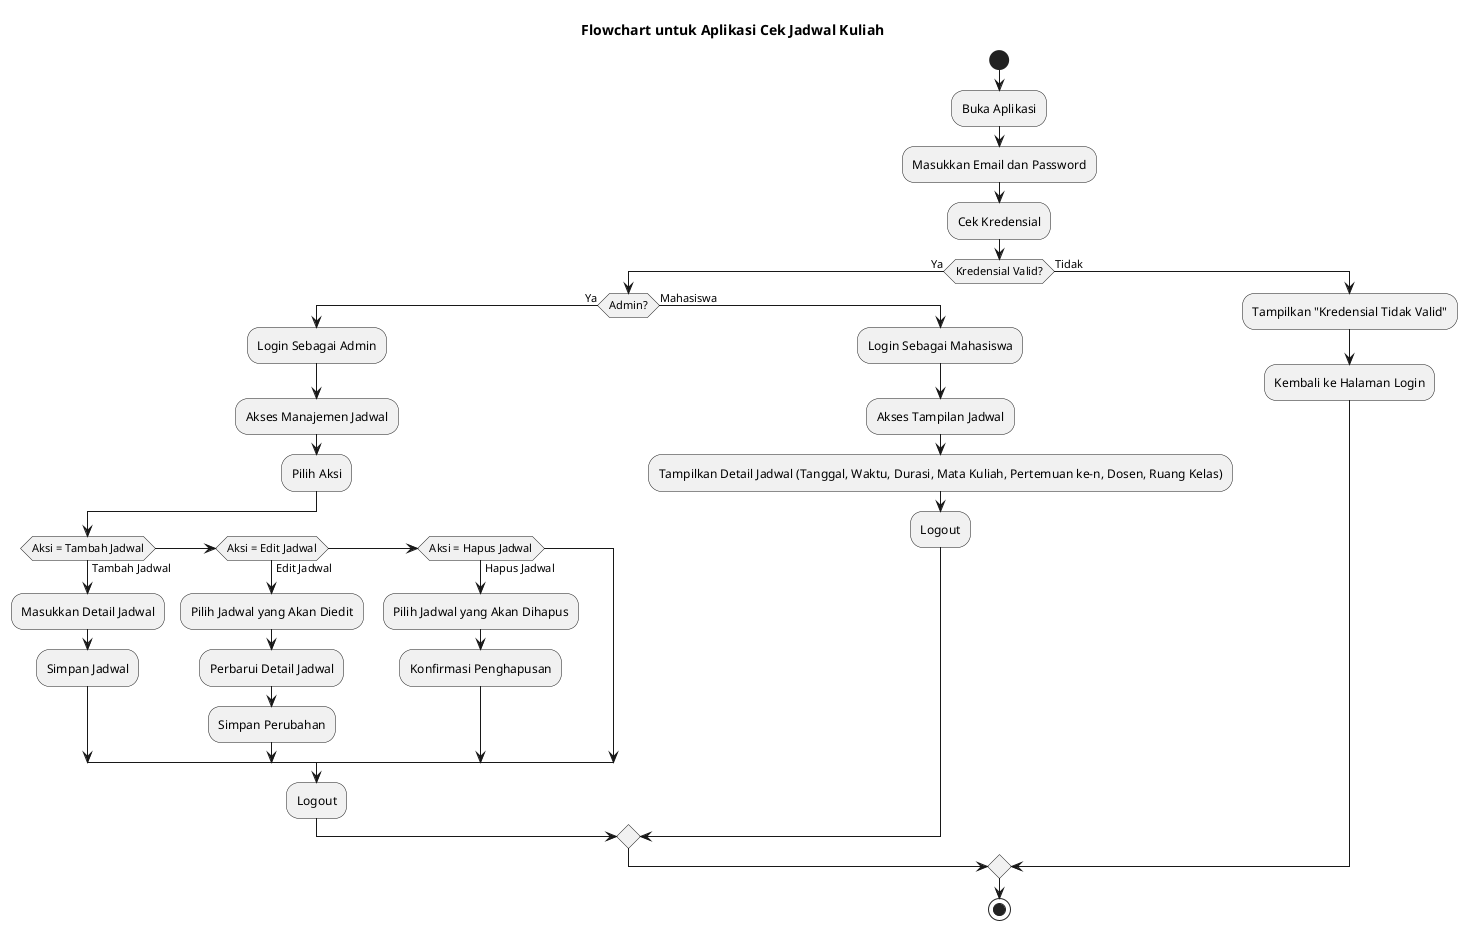 @startuml jadwal
title Flowchart untuk Aplikasi Cek Jadwal Kuliah

start

:Buka Aplikasi;

:Masukkan Email dan Password;

:Cek Kredensial;

if (Kredensial Valid?) then (Ya)
    if (Admin?) then (Ya)
        :Login Sebagai Admin;
        :Akses Manajemen Jadwal;
        :Pilih Aksi;
        if (Aksi = Tambah Jadwal) then (Tambah Jadwal)
            :Masukkan Detail Jadwal;
            :Simpan Jadwal;
        elseif (Aksi = Edit Jadwal) then (Edit Jadwal)
            :Pilih Jadwal yang Akan Diedit;
            :Perbarui Detail Jadwal;
            :Simpan Perubahan;
        elseif (Aksi = Hapus Jadwal) then (Hapus Jadwal)
            :Pilih Jadwal yang Akan Dihapus;
            :Konfirmasi Penghapusan;
        endif
        :Logout;
    else (Mahasiswa)
        :Login Sebagai Mahasiswa;
        :Akses Tampilan Jadwal;
        :Tampilkan Detail Jadwal (Tanggal, Waktu, Durasi, Mata Kuliah, Pertemuan ke-n, Dosen, Ruang Kelas);
        :Logout;
    endif
else (Tidak)
    :Tampilkan "Kredensial Tidak Valid";
    :Kembali ke Halaman Login;
endif

stop

@enduml
